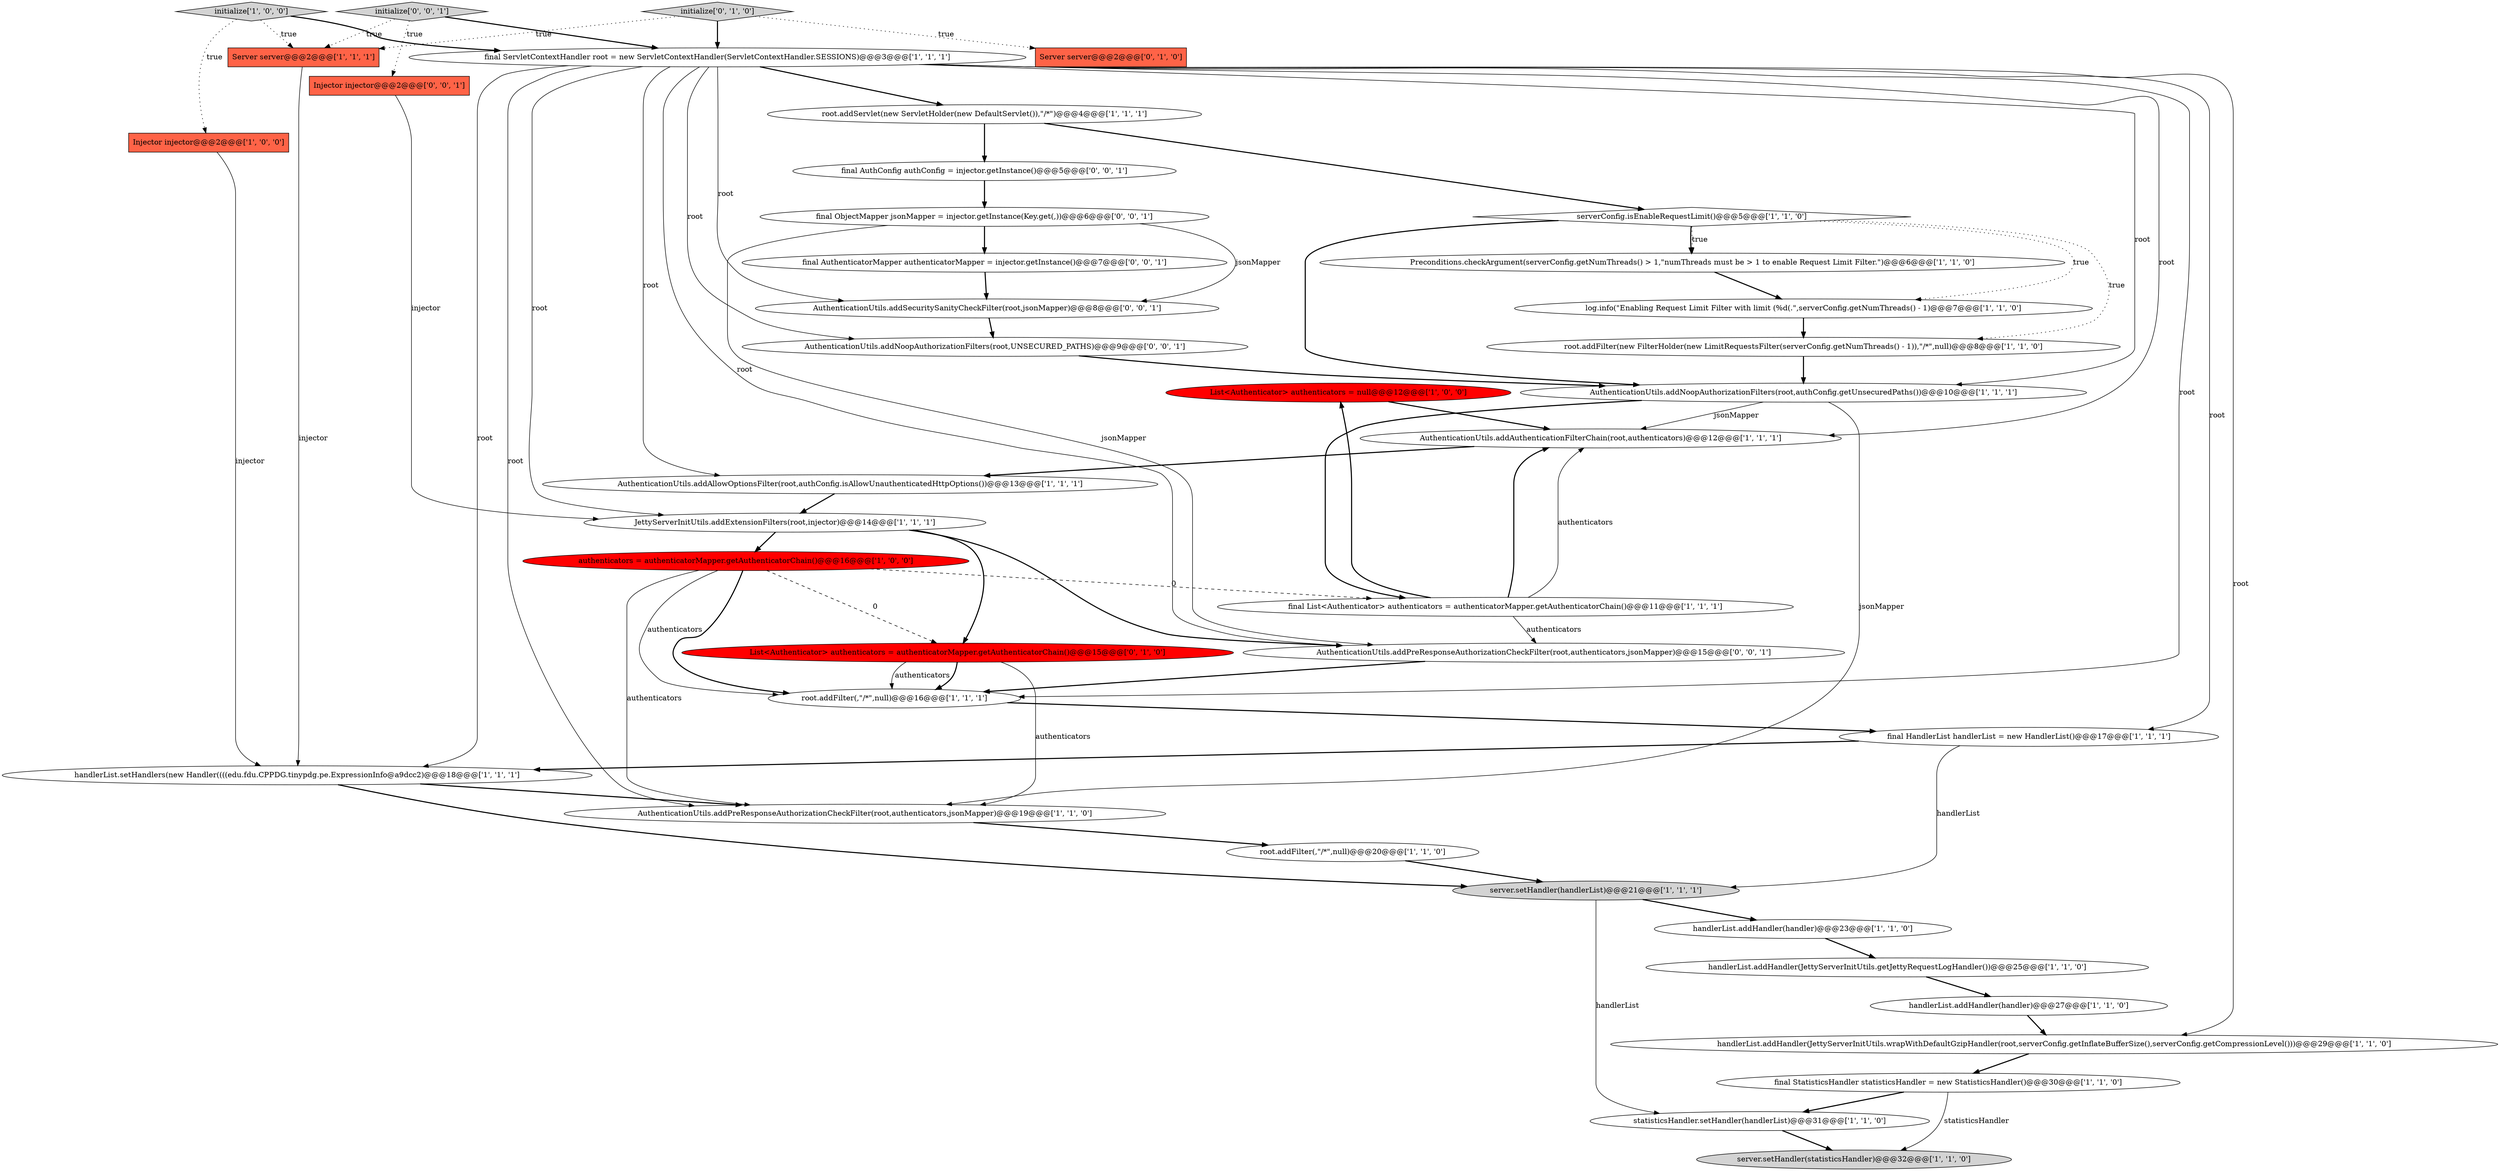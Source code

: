 digraph {
21 [style = filled, label = "List<Authenticator> authenticators = null@@@12@@@['1', '0', '0']", fillcolor = red, shape = ellipse image = "AAA1AAABBB1BBB"];
28 [style = filled, label = "server.setHandler(statisticsHandler)@@@32@@@['1', '1', '0']", fillcolor = lightgray, shape = ellipse image = "AAA0AAABBB1BBB"];
35 [style = filled, label = "Injector injector@@@2@@@['0', '0', '1']", fillcolor = tomato, shape = box image = "AAA0AAABBB3BBB"];
36 [style = filled, label = "AuthenticationUtils.addNoopAuthorizationFilters(root,UNSECURED_PATHS)@@@9@@@['0', '0', '1']", fillcolor = white, shape = ellipse image = "AAA0AAABBB3BBB"];
0 [style = filled, label = "handlerList.addHandler(JettyServerInitUtils.getJettyRequestLogHandler())@@@25@@@['1', '1', '0']", fillcolor = white, shape = ellipse image = "AAA0AAABBB1BBB"];
27 [style = filled, label = "handlerList.addHandler(handler)@@@27@@@['1', '1', '0']", fillcolor = white, shape = ellipse image = "AAA0AAABBB1BBB"];
38 [style = filled, label = "final AuthenticatorMapper authenticatorMapper = injector.getInstance()@@@7@@@['0', '0', '1']", fillcolor = white, shape = ellipse image = "AAA0AAABBB3BBB"];
1 [style = filled, label = "AuthenticationUtils.addNoopAuthorizationFilters(root,authConfig.getUnsecuredPaths())@@@10@@@['1', '1', '1']", fillcolor = white, shape = ellipse image = "AAA0AAABBB1BBB"];
9 [style = filled, label = "handlerList.setHandlers(new Handler((((edu.fdu.CPPDG.tinypdg.pe.ExpressionInfo@a9dcc2)@@@18@@@['1', '1', '1']", fillcolor = white, shape = ellipse image = "AAA0AAABBB1BBB"];
12 [style = filled, label = "server.setHandler(handlerList)@@@21@@@['1', '1', '1']", fillcolor = lightgray, shape = ellipse image = "AAA0AAABBB1BBB"];
20 [style = filled, label = "Injector injector@@@2@@@['1', '0', '0']", fillcolor = tomato, shape = box image = "AAA0AAABBB1BBB"];
25 [style = filled, label = "Server server@@@2@@@['1', '1', '1']", fillcolor = tomato, shape = box image = "AAA0AAABBB1BBB"];
14 [style = filled, label = "root.addServlet(new ServletHolder(new DefaultServlet()),\"/*\")@@@4@@@['1', '1', '1']", fillcolor = white, shape = ellipse image = "AAA0AAABBB1BBB"];
17 [style = filled, label = "root.addFilter(new FilterHolder(new LimitRequestsFilter(serverConfig.getNumThreads() - 1)),\"/*\",null)@@@8@@@['1', '1', '0']", fillcolor = white, shape = ellipse image = "AAA0AAABBB1BBB"];
5 [style = filled, label = "statisticsHandler.setHandler(handlerList)@@@31@@@['1', '1', '0']", fillcolor = white, shape = ellipse image = "AAA0AAABBB1BBB"];
3 [style = filled, label = "Preconditions.checkArgument(serverConfig.getNumThreads() > 1,\"numThreads must be > 1 to enable Request Limit Filter.\")@@@6@@@['1', '1', '0']", fillcolor = white, shape = ellipse image = "AAA0AAABBB1BBB"];
29 [style = filled, label = "Server server@@@2@@@['0', '1', '0']", fillcolor = tomato, shape = box image = "AAA0AAABBB2BBB"];
34 [style = filled, label = "initialize['0', '0', '1']", fillcolor = lightgray, shape = diamond image = "AAA0AAABBB3BBB"];
30 [style = filled, label = "List<Authenticator> authenticators = authenticatorMapper.getAuthenticatorChain()@@@15@@@['0', '1', '0']", fillcolor = red, shape = ellipse image = "AAA1AAABBB2BBB"];
18 [style = filled, label = "final ServletContextHandler root = new ServletContextHandler(ServletContextHandler.SESSIONS)@@@3@@@['1', '1', '1']", fillcolor = white, shape = ellipse image = "AAA0AAABBB1BBB"];
4 [style = filled, label = "log.info(\"Enabling Request Limit Filter with limit (%d(.\",serverConfig.getNumThreads() - 1)@@@7@@@['1', '1', '0']", fillcolor = white, shape = ellipse image = "AAA0AAABBB1BBB"];
31 [style = filled, label = "initialize['0', '1', '0']", fillcolor = lightgray, shape = diamond image = "AAA0AAABBB2BBB"];
11 [style = filled, label = "AuthenticationUtils.addAllowOptionsFilter(root,authConfig.isAllowUnauthenticatedHttpOptions())@@@13@@@['1', '1', '1']", fillcolor = white, shape = ellipse image = "AAA0AAABBB1BBB"];
23 [style = filled, label = "authenticators = authenticatorMapper.getAuthenticatorChain()@@@16@@@['1', '0', '0']", fillcolor = red, shape = ellipse image = "AAA1AAABBB1BBB"];
33 [style = filled, label = "AuthenticationUtils.addSecuritySanityCheckFilter(root,jsonMapper)@@@8@@@['0', '0', '1']", fillcolor = white, shape = ellipse image = "AAA0AAABBB3BBB"];
16 [style = filled, label = "final List<Authenticator> authenticators = authenticatorMapper.getAuthenticatorChain()@@@11@@@['1', '1', '1']", fillcolor = white, shape = ellipse image = "AAA0AAABBB1BBB"];
39 [style = filled, label = "final AuthConfig authConfig = injector.getInstance()@@@5@@@['0', '0', '1']", fillcolor = white, shape = ellipse image = "AAA0AAABBB3BBB"];
13 [style = filled, label = "final StatisticsHandler statisticsHandler = new StatisticsHandler()@@@30@@@['1', '1', '0']", fillcolor = white, shape = ellipse image = "AAA0AAABBB1BBB"];
37 [style = filled, label = "final ObjectMapper jsonMapper = injector.getInstance(Key.get(,))@@@6@@@['0', '0', '1']", fillcolor = white, shape = ellipse image = "AAA0AAABBB3BBB"];
24 [style = filled, label = "initialize['1', '0', '0']", fillcolor = lightgray, shape = diamond image = "AAA0AAABBB1BBB"];
10 [style = filled, label = "root.addFilter(,\"/*\",null)@@@20@@@['1', '1', '0']", fillcolor = white, shape = ellipse image = "AAA0AAABBB1BBB"];
19 [style = filled, label = "serverConfig.isEnableRequestLimit()@@@5@@@['1', '1', '0']", fillcolor = white, shape = diamond image = "AAA0AAABBB1BBB"];
2 [style = filled, label = "handlerList.addHandler(handler)@@@23@@@['1', '1', '0']", fillcolor = white, shape = ellipse image = "AAA0AAABBB1BBB"];
15 [style = filled, label = "final HandlerList handlerList = new HandlerList()@@@17@@@['1', '1', '1']", fillcolor = white, shape = ellipse image = "AAA0AAABBB1BBB"];
32 [style = filled, label = "AuthenticationUtils.addPreResponseAuthorizationCheckFilter(root,authenticators,jsonMapper)@@@15@@@['0', '0', '1']", fillcolor = white, shape = ellipse image = "AAA0AAABBB3BBB"];
6 [style = filled, label = "handlerList.addHandler(JettyServerInitUtils.wrapWithDefaultGzipHandler(root,serverConfig.getInflateBufferSize(),serverConfig.getCompressionLevel()))@@@29@@@['1', '1', '0']", fillcolor = white, shape = ellipse image = "AAA0AAABBB1BBB"];
8 [style = filled, label = "root.addFilter(,\"/*\",null)@@@16@@@['1', '1', '1']", fillcolor = white, shape = ellipse image = "AAA0AAABBB1BBB"];
26 [style = filled, label = "AuthenticationUtils.addPreResponseAuthorizationCheckFilter(root,authenticators,jsonMapper)@@@19@@@['1', '1', '0']", fillcolor = white, shape = ellipse image = "AAA0AAABBB1BBB"];
7 [style = filled, label = "JettyServerInitUtils.addExtensionFilters(root,injector)@@@14@@@['1', '1', '1']", fillcolor = white, shape = ellipse image = "AAA0AAABBB1BBB"];
22 [style = filled, label = "AuthenticationUtils.addAuthenticationFilterChain(root,authenticators)@@@12@@@['1', '1', '1']", fillcolor = white, shape = ellipse image = "AAA0AAABBB1BBB"];
18->7 [style = solid, label="root"];
39->37 [style = bold, label=""];
31->25 [style = dotted, label="true"];
7->32 [style = bold, label=""];
23->16 [style = dashed, label="0"];
18->8 [style = solid, label="root"];
15->12 [style = solid, label="handlerList"];
16->32 [style = solid, label="authenticators"];
37->32 [style = solid, label="jsonMapper"];
25->9 [style = solid, label="injector"];
4->17 [style = bold, label=""];
17->1 [style = bold, label=""];
1->26 [style = solid, label="jsonMapper"];
8->15 [style = bold, label=""];
26->10 [style = bold, label=""];
7->30 [style = bold, label=""];
19->4 [style = dotted, label="true"];
0->27 [style = bold, label=""];
35->7 [style = solid, label="injector"];
19->17 [style = dotted, label="true"];
24->25 [style = dotted, label="true"];
34->18 [style = bold, label=""];
37->33 [style = solid, label="jsonMapper"];
30->26 [style = solid, label="authenticators"];
14->19 [style = bold, label=""];
18->22 [style = solid, label="root"];
23->8 [style = solid, label="authenticators"];
31->18 [style = bold, label=""];
18->1 [style = solid, label="root"];
20->9 [style = solid, label="injector"];
23->8 [style = bold, label=""];
5->28 [style = bold, label=""];
16->22 [style = bold, label=""];
24->18 [style = bold, label=""];
3->4 [style = bold, label=""];
18->11 [style = solid, label="root"];
27->6 [style = bold, label=""];
36->1 [style = bold, label=""];
12->5 [style = solid, label="handlerList"];
9->26 [style = bold, label=""];
19->1 [style = bold, label=""];
12->2 [style = bold, label=""];
2->0 [style = bold, label=""];
32->8 [style = bold, label=""];
18->6 [style = solid, label="root"];
18->33 [style = solid, label="root"];
18->15 [style = solid, label="root"];
18->26 [style = solid, label="root"];
18->9 [style = solid, label="root"];
18->32 [style = solid, label="root"];
34->35 [style = dotted, label="true"];
13->28 [style = solid, label="statisticsHandler"];
1->16 [style = bold, label=""];
21->22 [style = bold, label=""];
23->26 [style = solid, label="authenticators"];
16->21 [style = bold, label=""];
15->9 [style = bold, label=""];
7->23 [style = bold, label=""];
10->12 [style = bold, label=""];
6->13 [style = bold, label=""];
37->38 [style = bold, label=""];
33->36 [style = bold, label=""];
24->20 [style = dotted, label="true"];
23->30 [style = dashed, label="0"];
13->5 [style = bold, label=""];
30->8 [style = solid, label="authenticators"];
19->3 [style = dotted, label="true"];
9->12 [style = bold, label=""];
16->22 [style = solid, label="authenticators"];
30->8 [style = bold, label=""];
31->29 [style = dotted, label="true"];
38->33 [style = bold, label=""];
14->39 [style = bold, label=""];
19->3 [style = bold, label=""];
18->14 [style = bold, label=""];
22->11 [style = bold, label=""];
34->25 [style = dotted, label="true"];
11->7 [style = bold, label=""];
18->36 [style = solid, label="root"];
1->22 [style = solid, label="jsonMapper"];
}
